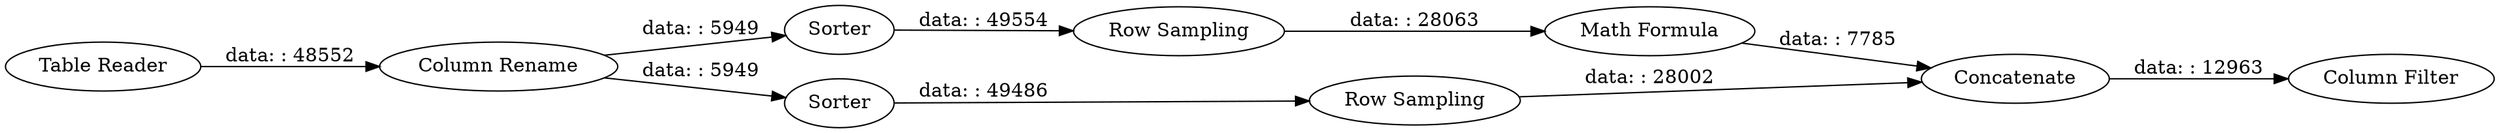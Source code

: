 digraph {
	"-7076387137121843076_53" [label="Column Filter"]
	"-7076387137121843076_33" [label="Row Sampling"]
	"-7076387137121843076_35" [label="Math Formula"]
	"-7076387137121843076_28" [label="Column Rename"]
	"5133392309127815719_57" [label="Table Reader"]
	"-7076387137121843076_32" [label="Row Sampling"]
	"-7076387137121843076_30" [label=Sorter]
	"-7076387137121843076_31" [label=Sorter]
	"-7076387137121843076_27" [label=Concatenate]
	"-7076387137121843076_27" -> "-7076387137121843076_53" [label="data: : 12963"]
	"-7076387137121843076_30" -> "-7076387137121843076_32" [label="data: : 49554"]
	"-7076387137121843076_35" -> "-7076387137121843076_27" [label="data: : 7785"]
	"-7076387137121843076_28" -> "-7076387137121843076_30" [label="data: : 5949"]
	"-7076387137121843076_31" -> "-7076387137121843076_33" [label="data: : 49486"]
	"-7076387137121843076_32" -> "-7076387137121843076_35" [label="data: : 28063"]
	"-7076387137121843076_28" -> "-7076387137121843076_31" [label="data: : 5949"]
	"-7076387137121843076_33" -> "-7076387137121843076_27" [label="data: : 28002"]
	"5133392309127815719_57" -> "-7076387137121843076_28" [label="data: : 48552"]
	rankdir=LR
}
